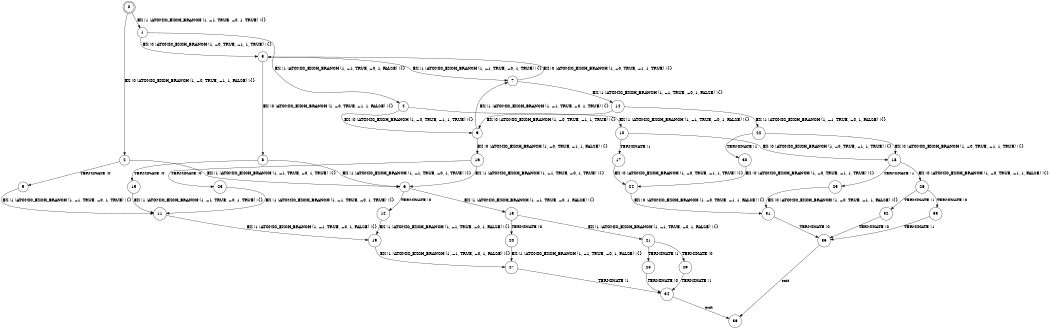 digraph BCG {
size = "7, 10.5";
center = TRUE;
node [shape = circle];
0 [peripheries = 2];
0 -> 1 [label = "EX !1 !ATOMIC_EXCH_BRANCH (1, +1, TRUE, +0, 1, TRUE) !{}"];
0 -> 2 [label = "EX !0 !ATOMIC_EXCH_BRANCH (1, +0, TRUE, +1, 1, FALSE) !{}"];
1 -> 3 [label = "EX !0 !ATOMIC_EXCH_BRANCH (1, +0, TRUE, +1, 1, TRUE) !{}"];
1 -> 4 [label = "EX !1 !ATOMIC_EXCH_BRANCH (1, +1, TRUE, +0, 1, FALSE) !{}"];
2 -> 5 [label = "TERMINATE !0"];
2 -> 6 [label = "EX !1 !ATOMIC_EXCH_BRANCH (1, +1, TRUE, +0, 1, TRUE) !{}"];
3 -> 7 [label = "EX !1 !ATOMIC_EXCH_BRANCH (1, +1, TRUE, +0, 1, TRUE) !{}"];
3 -> 8 [label = "EX !0 !ATOMIC_EXCH_BRANCH (1, +0, TRUE, +1, 1, FALSE) !{}"];
4 -> 9 [label = "EX !0 !ATOMIC_EXCH_BRANCH (1, +0, TRUE, +1, 1, TRUE) !{}"];
4 -> 10 [label = "EX !1 !ATOMIC_EXCH_BRANCH (1, +1, TRUE, +0, 1, FALSE) !{}"];
5 -> 11 [label = "EX !1 !ATOMIC_EXCH_BRANCH (1, +1, TRUE, +0, 1, TRUE) !{}"];
6 -> 12 [label = "TERMINATE !0"];
6 -> 13 [label = "EX !1 !ATOMIC_EXCH_BRANCH (1, +1, TRUE, +0, 1, FALSE) !{}"];
7 -> 14 [label = "EX !1 !ATOMIC_EXCH_BRANCH (1, +1, TRUE, +0, 1, FALSE) !{}"];
7 -> 3 [label = "EX !0 !ATOMIC_EXCH_BRANCH (1, +0, TRUE, +1, 1, TRUE) !{}"];
8 -> 15 [label = "TERMINATE !0"];
8 -> 6 [label = "EX !1 !ATOMIC_EXCH_BRANCH (1, +1, TRUE, +0, 1, TRUE) !{}"];
9 -> 7 [label = "EX !1 !ATOMIC_EXCH_BRANCH (1, +1, TRUE, +0, 1, TRUE) !{}"];
9 -> 16 [label = "EX !0 !ATOMIC_EXCH_BRANCH (1, +0, TRUE, +1, 1, FALSE) !{}"];
10 -> 17 [label = "TERMINATE !1"];
10 -> 18 [label = "EX !0 !ATOMIC_EXCH_BRANCH (1, +0, TRUE, +1, 1, TRUE) !{}"];
11 -> 19 [label = "EX !1 !ATOMIC_EXCH_BRANCH (1, +1, TRUE, +0, 1, FALSE) !{}"];
12 -> 19 [label = "EX !1 !ATOMIC_EXCH_BRANCH (1, +1, TRUE, +0, 1, FALSE) !{}"];
13 -> 20 [label = "TERMINATE !0"];
13 -> 21 [label = "EX !1 !ATOMIC_EXCH_BRANCH (1, +1, TRUE, +0, 1, FALSE) !{}"];
14 -> 22 [label = "EX !1 !ATOMIC_EXCH_BRANCH (1, +1, TRUE, +0, 1, FALSE) !{}"];
14 -> 9 [label = "EX !0 !ATOMIC_EXCH_BRANCH (1, +0, TRUE, +1, 1, TRUE) !{}"];
15 -> 11 [label = "EX !1 !ATOMIC_EXCH_BRANCH (1, +1, TRUE, +0, 1, TRUE) !{}"];
16 -> 23 [label = "TERMINATE !0"];
16 -> 6 [label = "EX !1 !ATOMIC_EXCH_BRANCH (1, +1, TRUE, +0, 1, TRUE) !{}"];
17 -> 24 [label = "EX !0 !ATOMIC_EXCH_BRANCH (1, +0, TRUE, +1, 1, TRUE) !{}"];
18 -> 25 [label = "TERMINATE !1"];
18 -> 26 [label = "EX !0 !ATOMIC_EXCH_BRANCH (1, +0, TRUE, +1, 1, FALSE) !{}"];
19 -> 27 [label = "EX !1 !ATOMIC_EXCH_BRANCH (1, +1, TRUE, +0, 1, FALSE) !{}"];
20 -> 27 [label = "EX !1 !ATOMIC_EXCH_BRANCH (1, +1, TRUE, +0, 1, FALSE) !{}"];
21 -> 28 [label = "TERMINATE !1"];
21 -> 29 [label = "TERMINATE !0"];
22 -> 30 [label = "TERMINATE !1"];
22 -> 18 [label = "EX !0 !ATOMIC_EXCH_BRANCH (1, +0, TRUE, +1, 1, TRUE) !{}"];
23 -> 11 [label = "EX !1 !ATOMIC_EXCH_BRANCH (1, +1, TRUE, +0, 1, TRUE) !{}"];
24 -> 31 [label = "EX !0 !ATOMIC_EXCH_BRANCH (1, +0, TRUE, +1, 1, FALSE) !{}"];
25 -> 31 [label = "EX !0 !ATOMIC_EXCH_BRANCH (1, +0, TRUE, +1, 1, FALSE) !{}"];
26 -> 32 [label = "TERMINATE !1"];
26 -> 33 [label = "TERMINATE !0"];
27 -> 34 [label = "TERMINATE !1"];
28 -> 34 [label = "TERMINATE !0"];
29 -> 34 [label = "TERMINATE !1"];
30 -> 24 [label = "EX !0 !ATOMIC_EXCH_BRANCH (1, +0, TRUE, +1, 1, TRUE) !{}"];
31 -> 35 [label = "TERMINATE !0"];
32 -> 35 [label = "TERMINATE !0"];
33 -> 35 [label = "TERMINATE !1"];
34 -> 36 [label = "exit"];
35 -> 36 [label = "exit"];
}
